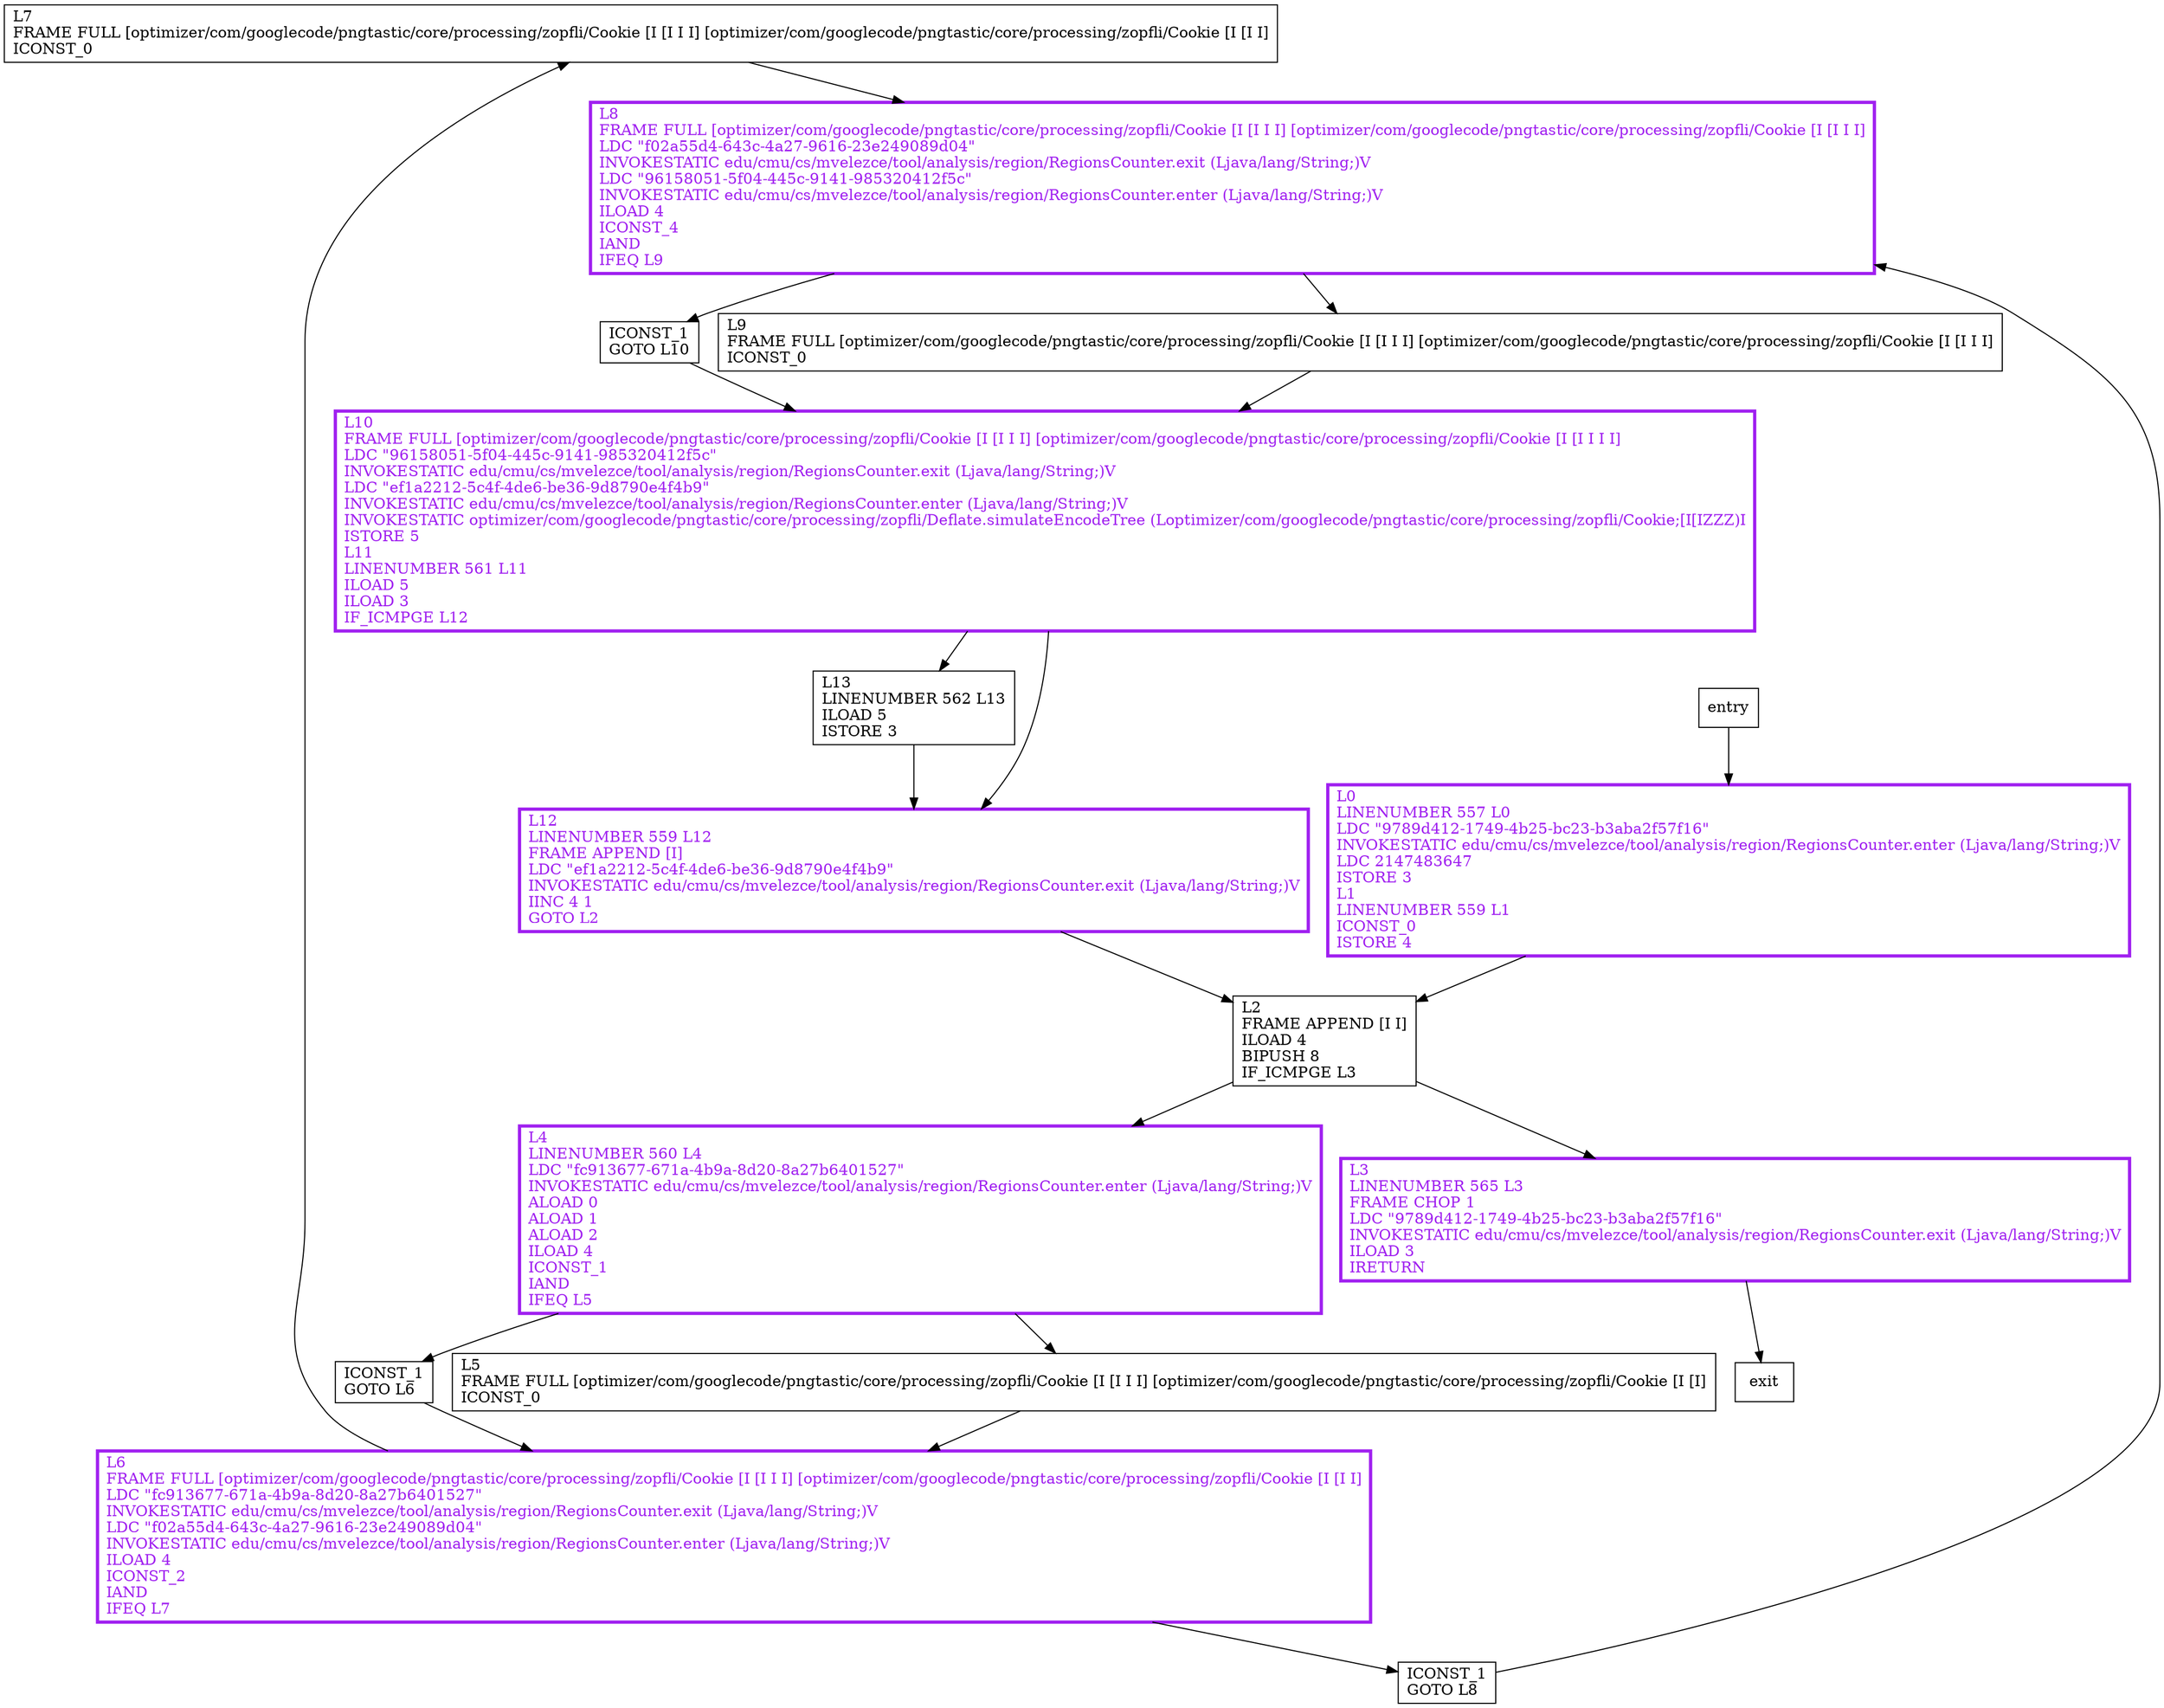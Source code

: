digraph simulateAddDynamicTree {
node [shape=record];
354864191 [label="L7\lFRAME FULL [optimizer/com/googlecode/pngtastic/core/processing/zopfli/Cookie [I [I I I] [optimizer/com/googlecode/pngtastic/core/processing/zopfli/Cookie [I [I I]\lICONST_0\l"];
703962115 [label="L5\lFRAME FULL [optimizer/com/googlecode/pngtastic/core/processing/zopfli/Cookie [I [I I I] [optimizer/com/googlecode/pngtastic/core/processing/zopfli/Cookie [I [I]\lICONST_0\l"];
81581070 [label="L6\lFRAME FULL [optimizer/com/googlecode/pngtastic/core/processing/zopfli/Cookie [I [I I I] [optimizer/com/googlecode/pngtastic/core/processing/zopfli/Cookie [I [I I]\lLDC \"fc913677-671a-4b9a-8d20-8a27b6401527\"\lINVOKESTATIC edu/cmu/cs/mvelezce/tool/analysis/region/RegionsCounter.exit (Ljava/lang/String;)V\lLDC \"f02a55d4-643c-4a27-9616-23e249089d04\"\lINVOKESTATIC edu/cmu/cs/mvelezce/tool/analysis/region/RegionsCounter.enter (Ljava/lang/String;)V\lILOAD 4\lICONST_2\lIAND\lIFEQ L7\l"];
1915886861 [label="L9\lFRAME FULL [optimizer/com/googlecode/pngtastic/core/processing/zopfli/Cookie [I [I I I] [optimizer/com/googlecode/pngtastic/core/processing/zopfli/Cookie [I [I I I]\lICONST_0\l"];
1734704264 [label="L13\lLINENUMBER 562 L13\lILOAD 5\lISTORE 3\l"];
405879641 [label="L4\lLINENUMBER 560 L4\lLDC \"fc913677-671a-4b9a-8d20-8a27b6401527\"\lINVOKESTATIC edu/cmu/cs/mvelezce/tool/analysis/region/RegionsCounter.enter (Ljava/lang/String;)V\lALOAD 0\lALOAD 1\lALOAD 2\lILOAD 4\lICONST_1\lIAND\lIFEQ L5\l"];
279758770 [label="L8\lFRAME FULL [optimizer/com/googlecode/pngtastic/core/processing/zopfli/Cookie [I [I I I] [optimizer/com/googlecode/pngtastic/core/processing/zopfli/Cookie [I [I I I]\lLDC \"f02a55d4-643c-4a27-9616-23e249089d04\"\lINVOKESTATIC edu/cmu/cs/mvelezce/tool/analysis/region/RegionsCounter.exit (Ljava/lang/String;)V\lLDC \"96158051-5f04-445c-9141-985320412f5c\"\lINVOKESTATIC edu/cmu/cs/mvelezce/tool/analysis/region/RegionsCounter.enter (Ljava/lang/String;)V\lILOAD 4\lICONST_4\lIAND\lIFEQ L9\l"];
98423627 [label="L12\lLINENUMBER 559 L12\lFRAME APPEND [I]\lLDC \"ef1a2212-5c4f-4de6-be36-9d8790e4f4b9\"\lINVOKESTATIC edu/cmu/cs/mvelezce/tool/analysis/region/RegionsCounter.exit (Ljava/lang/String;)V\lIINC 4 1\lGOTO L2\l"];
100325477 [label="L0\lLINENUMBER 557 L0\lLDC \"9789d412-1749-4b25-bc23-b3aba2f57f16\"\lINVOKESTATIC edu/cmu/cs/mvelezce/tool/analysis/region/RegionsCounter.enter (Ljava/lang/String;)V\lLDC 2147483647\lISTORE 3\lL1\lLINENUMBER 559 L1\lICONST_0\lISTORE 4\l"];
667627203 [label="L3\lLINENUMBER 565 L3\lFRAME CHOP 1\lLDC \"9789d412-1749-4b25-bc23-b3aba2f57f16\"\lINVOKESTATIC edu/cmu/cs/mvelezce/tool/analysis/region/RegionsCounter.exit (Ljava/lang/String;)V\lILOAD 3\lIRETURN\l"];
1933188041 [label="L10\lFRAME FULL [optimizer/com/googlecode/pngtastic/core/processing/zopfli/Cookie [I [I I I] [optimizer/com/googlecode/pngtastic/core/processing/zopfli/Cookie [I [I I I I]\lLDC \"96158051-5f04-445c-9141-985320412f5c\"\lINVOKESTATIC edu/cmu/cs/mvelezce/tool/analysis/region/RegionsCounter.exit (Ljava/lang/String;)V\lLDC \"ef1a2212-5c4f-4de6-be36-9d8790e4f4b9\"\lINVOKESTATIC edu/cmu/cs/mvelezce/tool/analysis/region/RegionsCounter.enter (Ljava/lang/String;)V\lINVOKESTATIC optimizer/com/googlecode/pngtastic/core/processing/zopfli/Deflate.simulateEncodeTree (Loptimizer/com/googlecode/pngtastic/core/processing/zopfli/Cookie;[I[IZZZ)I\lISTORE 5\lL11\lLINENUMBER 561 L11\lILOAD 5\lILOAD 3\lIF_ICMPGE L12\l"];
2057257128 [label="ICONST_1\lGOTO L6\l"];
1364619328 [label="ICONST_1\lGOTO L10\l"];
271998748 [label="ICONST_1\lGOTO L8\l"];
97768532 [label="L2\lFRAME APPEND [I I]\lILOAD 4\lBIPUSH 8\lIF_ICMPGE L3\l"];
entry;
exit;
354864191 -> 279758770;
703962115 -> 81581070;
81581070 -> 354864191;
81581070 -> 271998748;
1915886861 -> 1933188041;
1734704264 -> 98423627;
405879641 -> 703962115;
405879641 -> 2057257128;
279758770 -> 1915886861;
279758770 -> 1364619328;
entry -> 100325477;
98423627 -> 97768532;
100325477 -> 97768532;
667627203 -> exit;
1933188041 -> 98423627;
1933188041 -> 1734704264;
2057257128 -> 81581070;
1364619328 -> 1933188041;
271998748 -> 279758770;
97768532 -> 667627203;
97768532 -> 405879641;
98423627[fontcolor="purple", penwidth=3, color="purple"];
100325477[fontcolor="purple", penwidth=3, color="purple"];
81581070[fontcolor="purple", penwidth=3, color="purple"];
667627203[fontcolor="purple", penwidth=3, color="purple"];
1933188041[fontcolor="purple", penwidth=3, color="purple"];
405879641[fontcolor="purple", penwidth=3, color="purple"];
279758770[fontcolor="purple", penwidth=3, color="purple"];
}
